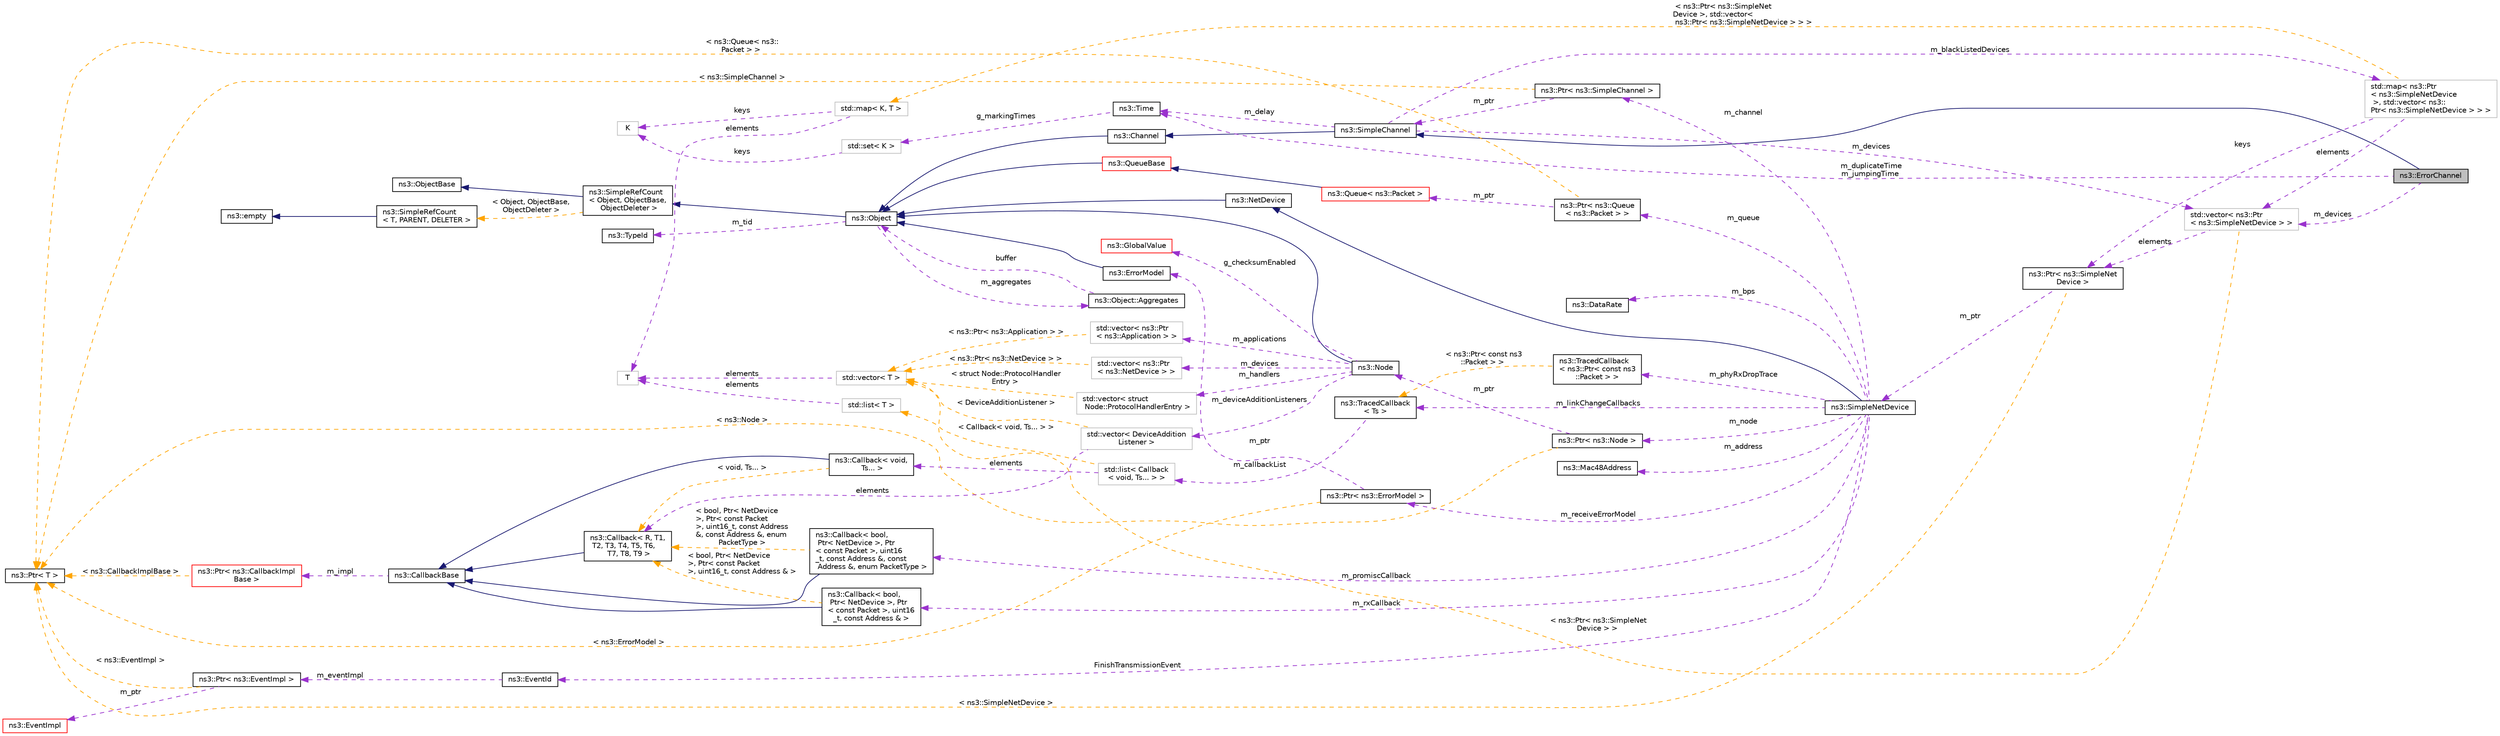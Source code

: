 digraph "ns3::ErrorChannel"
{
 // LATEX_PDF_SIZE
  edge [fontname="Helvetica",fontsize="10",labelfontname="Helvetica",labelfontsize="10"];
  node [fontname="Helvetica",fontsize="10",shape=record];
  rankdir="LR";
  Node1 [label="ns3::ErrorChannel",height=0.2,width=0.4,color="black", fillcolor="grey75", style="filled", fontcolor="black",tooltip="A Error channel, introducing deterministic delays on even/odd packets."];
  Node2 -> Node1 [dir="back",color="midnightblue",fontsize="10",style="solid",fontname="Helvetica"];
  Node2 [label="ns3::SimpleChannel",height=0.2,width=0.4,color="black", fillcolor="white", style="filled",URL="$classns3_1_1_simple_channel.html",tooltip="A simple channel, for simple things and testing."];
  Node3 -> Node2 [dir="back",color="midnightblue",fontsize="10",style="solid",fontname="Helvetica"];
  Node3 [label="ns3::Channel",height=0.2,width=0.4,color="black", fillcolor="white", style="filled",URL="$classns3_1_1_channel.html",tooltip="Abstract Channel Base Class."];
  Node4 -> Node3 [dir="back",color="midnightblue",fontsize="10",style="solid",fontname="Helvetica"];
  Node4 [label="ns3::Object",height=0.2,width=0.4,color="black", fillcolor="white", style="filled",URL="$classns3_1_1_object.html",tooltip="A base class which provides memory management and object aggregation."];
  Node5 -> Node4 [dir="back",color="midnightblue",fontsize="10",style="solid",fontname="Helvetica"];
  Node5 [label="ns3::SimpleRefCount\l\< Object, ObjectBase,\l ObjectDeleter \>",height=0.2,width=0.4,color="black", fillcolor="white", style="filled",URL="$classns3_1_1_simple_ref_count.html",tooltip=" "];
  Node6 -> Node5 [dir="back",color="midnightblue",fontsize="10",style="solid",fontname="Helvetica"];
  Node6 [label="ns3::ObjectBase",height=0.2,width=0.4,color="black", fillcolor="white", style="filled",URL="$classns3_1_1_object_base.html",tooltip="Anchor the ns-3 type and attribute system."];
  Node7 -> Node5 [dir="back",color="orange",fontsize="10",style="dashed",label=" \< Object, ObjectBase,\l ObjectDeleter \>" ,fontname="Helvetica"];
  Node7 [label="ns3::SimpleRefCount\l\< T, PARENT, DELETER \>",height=0.2,width=0.4,color="black", fillcolor="white", style="filled",URL="$classns3_1_1_simple_ref_count.html",tooltip="A template-based reference counting class."];
  Node8 -> Node7 [dir="back",color="midnightblue",fontsize="10",style="solid",fontname="Helvetica"];
  Node8 [label="ns3::empty",height=0.2,width=0.4,color="black", fillcolor="white", style="filled",URL="$classns3_1_1empty.html",tooltip="make Callback use a separate empty type"];
  Node9 -> Node4 [dir="back",color="darkorchid3",fontsize="10",style="dashed",label=" m_tid" ,fontname="Helvetica"];
  Node9 [label="ns3::TypeId",height=0.2,width=0.4,color="black", fillcolor="white", style="filled",URL="$classns3_1_1_type_id.html",tooltip="a unique identifier for an interface."];
  Node10 -> Node4 [dir="back",color="darkorchid3",fontsize="10",style="dashed",label=" m_aggregates" ,fontname="Helvetica"];
  Node10 [label="ns3::Object::Aggregates",height=0.2,width=0.4,color="black", fillcolor="white", style="filled",URL="$structns3_1_1_object_1_1_aggregates.html",tooltip="The list of Objects aggregated to this one."];
  Node4 -> Node10 [dir="back",color="darkorchid3",fontsize="10",style="dashed",label=" buffer" ,fontname="Helvetica"];
  Node11 -> Node2 [dir="back",color="darkorchid3",fontsize="10",style="dashed",label=" m_devices" ,fontname="Helvetica"];
  Node11 [label="std::vector\< ns3::Ptr\l\< ns3::SimpleNetDevice \> \>",height=0.2,width=0.4,color="grey75", fillcolor="white", style="filled",tooltip=" "];
  Node12 -> Node11 [dir="back",color="darkorchid3",fontsize="10",style="dashed",label=" elements" ,fontname="Helvetica"];
  Node12 [label="ns3::Ptr\< ns3::SimpleNet\lDevice \>",height=0.2,width=0.4,color="black", fillcolor="white", style="filled",URL="$classns3_1_1_ptr.html",tooltip=" "];
  Node13 -> Node12 [dir="back",color="darkorchid3",fontsize="10",style="dashed",label=" m_ptr" ,fontname="Helvetica"];
  Node13 [label="ns3::SimpleNetDevice",height=0.2,width=0.4,color="black", fillcolor="white", style="filled",URL="$classns3_1_1_simple_net_device.html",tooltip="This device assumes 48-bit mac addressing; there is also the possibility to add an ErrorModel if you ..."];
  Node14 -> Node13 [dir="back",color="midnightblue",fontsize="10",style="solid",fontname="Helvetica"];
  Node14 [label="ns3::NetDevice",height=0.2,width=0.4,color="black", fillcolor="white", style="filled",URL="$classns3_1_1_net_device.html",tooltip="Network layer to device interface."];
  Node4 -> Node14 [dir="back",color="midnightblue",fontsize="10",style="solid",fontname="Helvetica"];
  Node15 -> Node13 [dir="back",color="darkorchid3",fontsize="10",style="dashed",label=" m_bps" ,fontname="Helvetica"];
  Node15 [label="ns3::DataRate",height=0.2,width=0.4,color="black", fillcolor="white", style="filled",URL="$classns3_1_1_data_rate.html",tooltip="Class for representing data rates."];
  Node16 -> Node13 [dir="back",color="darkorchid3",fontsize="10",style="dashed",label=" m_phyRxDropTrace" ,fontname="Helvetica"];
  Node16 [label="ns3::TracedCallback\l\< ns3::Ptr\< const ns3\l::Packet \> \>",height=0.2,width=0.4,color="black", fillcolor="white", style="filled",URL="$classns3_1_1_traced_callback.html",tooltip=" "];
  Node17 -> Node16 [dir="back",color="orange",fontsize="10",style="dashed",label=" \< ns3::Ptr\< const ns3\l::Packet \> \>" ,fontname="Helvetica"];
  Node17 [label="ns3::TracedCallback\l\< Ts \>",height=0.2,width=0.4,color="black", fillcolor="white", style="filled",URL="$classns3_1_1_traced_callback.html",tooltip="Forward calls to a chain of Callback."];
  Node18 -> Node17 [dir="back",color="darkorchid3",fontsize="10",style="dashed",label=" m_callbackList" ,fontname="Helvetica"];
  Node18 [label="std::list\< Callback\l\< void, Ts... \> \>",height=0.2,width=0.4,color="grey75", fillcolor="white", style="filled",tooltip=" "];
  Node19 -> Node18 [dir="back",color="darkorchid3",fontsize="10",style="dashed",label=" elements" ,fontname="Helvetica"];
  Node19 [label="ns3::Callback\< void,\l Ts... \>",height=0.2,width=0.4,color="black", fillcolor="white", style="filled",URL="$classns3_1_1_callback.html",tooltip=" "];
  Node20 -> Node19 [dir="back",color="midnightblue",fontsize="10",style="solid",fontname="Helvetica"];
  Node20 [label="ns3::CallbackBase",height=0.2,width=0.4,color="black", fillcolor="white", style="filled",URL="$classns3_1_1_callback_base.html",tooltip="Base class for Callback class."];
  Node21 -> Node20 [dir="back",color="darkorchid3",fontsize="10",style="dashed",label=" m_impl" ,fontname="Helvetica"];
  Node21 [label="ns3::Ptr\< ns3::CallbackImpl\lBase \>",height=0.2,width=0.4,color="red", fillcolor="white", style="filled",URL="$classns3_1_1_ptr.html",tooltip=" "];
  Node24 -> Node21 [dir="back",color="orange",fontsize="10",style="dashed",label=" \< ns3::CallbackImplBase \>" ,fontname="Helvetica"];
  Node24 [label="ns3::Ptr\< T \>",height=0.2,width=0.4,color="black", fillcolor="white", style="filled",URL="$classns3_1_1_ptr.html",tooltip="Smart pointer class similar to boost::intrusive_ptr."];
  Node25 -> Node19 [dir="back",color="orange",fontsize="10",style="dashed",label=" \< void, Ts... \>" ,fontname="Helvetica"];
  Node25 [label="ns3::Callback\< R, T1,\l T2, T3, T4, T5, T6,\l T7, T8, T9 \>",height=0.2,width=0.4,color="black", fillcolor="white", style="filled",URL="$classns3_1_1_callback.html",tooltip="Callback template class."];
  Node20 -> Node25 [dir="back",color="midnightblue",fontsize="10",style="solid",fontname="Helvetica"];
  Node26 -> Node18 [dir="back",color="orange",fontsize="10",style="dashed",label=" \< Callback\< void, Ts... \> \>" ,fontname="Helvetica"];
  Node26 [label="std::list\< T \>",height=0.2,width=0.4,color="grey75", fillcolor="white", style="filled",tooltip=" "];
  Node27 -> Node26 [dir="back",color="darkorchid3",fontsize="10",style="dashed",label=" elements" ,fontname="Helvetica"];
  Node27 [label="T",height=0.2,width=0.4,color="grey75", fillcolor="white", style="filled",tooltip=" "];
  Node28 -> Node13 [dir="back",color="darkorchid3",fontsize="10",style="dashed",label=" m_address" ,fontname="Helvetica"];
  Node28 [label="ns3::Mac48Address",height=0.2,width=0.4,color="black", fillcolor="white", style="filled",URL="$classns3_1_1_mac48_address.html",tooltip="an EUI-48 address"];
  Node29 -> Node13 [dir="back",color="darkorchid3",fontsize="10",style="dashed",label=" m_promiscCallback" ,fontname="Helvetica"];
  Node29 [label="ns3::Callback\< bool,\l Ptr\< NetDevice \>, Ptr\l\< const Packet \>, uint16\l_t, const Address &, const\l Address &, enum PacketType \>",height=0.2,width=0.4,color="black", fillcolor="white", style="filled",URL="$classns3_1_1_callback.html",tooltip=" "];
  Node20 -> Node29 [dir="back",color="midnightblue",fontsize="10",style="solid",fontname="Helvetica"];
  Node25 -> Node29 [dir="back",color="orange",fontsize="10",style="dashed",label=" \< bool, Ptr\< NetDevice\l \>, Ptr\< const Packet\l \>, uint16_t, const Address\l &, const Address &, enum\l PacketType \>" ,fontname="Helvetica"];
  Node30 -> Node13 [dir="back",color="darkorchid3",fontsize="10",style="dashed",label=" FinishTransmissionEvent" ,fontname="Helvetica"];
  Node30 [label="ns3::EventId",height=0.2,width=0.4,color="black", fillcolor="white", style="filled",URL="$classns3_1_1_event_id.html",tooltip="An identifier for simulation events."];
  Node31 -> Node30 [dir="back",color="darkorchid3",fontsize="10",style="dashed",label=" m_eventImpl" ,fontname="Helvetica"];
  Node31 [label="ns3::Ptr\< ns3::EventImpl \>",height=0.2,width=0.4,color="black", fillcolor="white", style="filled",URL="$classns3_1_1_ptr.html",tooltip=" "];
  Node32 -> Node31 [dir="back",color="darkorchid3",fontsize="10",style="dashed",label=" m_ptr" ,fontname="Helvetica"];
  Node32 [label="ns3::EventImpl",height=0.2,width=0.4,color="red", fillcolor="white", style="filled",URL="$classns3_1_1_event_impl.html",tooltip="A simulation event."];
  Node24 -> Node31 [dir="back",color="orange",fontsize="10",style="dashed",label=" \< ns3::EventImpl \>" ,fontname="Helvetica"];
  Node34 -> Node13 [dir="back",color="darkorchid3",fontsize="10",style="dashed",label=" m_node" ,fontname="Helvetica"];
  Node34 [label="ns3::Ptr\< ns3::Node \>",height=0.2,width=0.4,color="black", fillcolor="white", style="filled",URL="$classns3_1_1_ptr.html",tooltip=" "];
  Node35 -> Node34 [dir="back",color="darkorchid3",fontsize="10",style="dashed",label=" m_ptr" ,fontname="Helvetica"];
  Node35 [label="ns3::Node",height=0.2,width=0.4,color="black", fillcolor="white", style="filled",URL="$classns3_1_1_node.html",tooltip="A network Node."];
  Node4 -> Node35 [dir="back",color="midnightblue",fontsize="10",style="solid",fontname="Helvetica"];
  Node36 -> Node35 [dir="back",color="darkorchid3",fontsize="10",style="dashed",label=" m_applications" ,fontname="Helvetica"];
  Node36 [label="std::vector\< ns3::Ptr\l\< ns3::Application \> \>",height=0.2,width=0.4,color="grey75", fillcolor="white", style="filled",tooltip=" "];
  Node42 -> Node36 [dir="back",color="orange",fontsize="10",style="dashed",label=" \< ns3::Ptr\< ns3::Application \> \>" ,fontname="Helvetica"];
  Node42 [label="std::vector\< T \>",height=0.2,width=0.4,color="grey75", fillcolor="white", style="filled",tooltip=" "];
  Node27 -> Node42 [dir="back",color="darkorchid3",fontsize="10",style="dashed",label=" elements" ,fontname="Helvetica"];
  Node43 -> Node35 [dir="back",color="darkorchid3",fontsize="10",style="dashed",label=" m_devices" ,fontname="Helvetica"];
  Node43 [label="std::vector\< ns3::Ptr\l\< ns3::NetDevice \> \>",height=0.2,width=0.4,color="grey75", fillcolor="white", style="filled",tooltip=" "];
  Node42 -> Node43 [dir="back",color="orange",fontsize="10",style="dashed",label=" \< ns3::Ptr\< ns3::NetDevice \> \>" ,fontname="Helvetica"];
  Node45 -> Node35 [dir="back",color="darkorchid3",fontsize="10",style="dashed",label=" g_checksumEnabled" ,fontname="Helvetica"];
  Node45 [label="ns3::GlobalValue",height=0.2,width=0.4,color="red", fillcolor="white", style="filled",URL="$classns3_1_1_global_value.html",tooltip="Hold a so-called 'global value'."];
  Node54 -> Node35 [dir="back",color="darkorchid3",fontsize="10",style="dashed",label=" m_handlers" ,fontname="Helvetica"];
  Node54 [label="std::vector\< struct\l Node::ProtocolHandlerEntry \>",height=0.2,width=0.4,color="grey75", fillcolor="white", style="filled",tooltip=" "];
  Node42 -> Node54 [dir="back",color="orange",fontsize="10",style="dashed",label=" \< struct Node::ProtocolHandler\lEntry \>" ,fontname="Helvetica"];
  Node57 -> Node35 [dir="back",color="darkorchid3",fontsize="10",style="dashed",label=" m_deviceAdditionListeners" ,fontname="Helvetica"];
  Node57 [label="std::vector\< DeviceAddition\lListener \>",height=0.2,width=0.4,color="grey75", fillcolor="white", style="filled",tooltip=" "];
  Node25 -> Node57 [dir="back",color="darkorchid3",fontsize="10",style="dashed",label=" elements" ,fontname="Helvetica"];
  Node42 -> Node57 [dir="back",color="orange",fontsize="10",style="dashed",label=" \< DeviceAdditionListener \>" ,fontname="Helvetica"];
  Node24 -> Node34 [dir="back",color="orange",fontsize="10",style="dashed",label=" \< ns3::Node \>" ,fontname="Helvetica"];
  Node17 -> Node13 [dir="back",color="darkorchid3",fontsize="10",style="dashed",label=" m_linkChangeCallbacks" ,fontname="Helvetica"];
  Node58 -> Node13 [dir="back",color="darkorchid3",fontsize="10",style="dashed",label=" m_rxCallback" ,fontname="Helvetica"];
  Node58 [label="ns3::Callback\< bool,\l Ptr\< NetDevice \>, Ptr\l\< const Packet \>, uint16\l_t, const Address & \>",height=0.2,width=0.4,color="black", fillcolor="white", style="filled",URL="$classns3_1_1_callback.html",tooltip=" "];
  Node20 -> Node58 [dir="back",color="midnightblue",fontsize="10",style="solid",fontname="Helvetica"];
  Node25 -> Node58 [dir="back",color="orange",fontsize="10",style="dashed",label=" \< bool, Ptr\< NetDevice\l \>, Ptr\< const Packet\l \>, uint16_t, const Address & \>" ,fontname="Helvetica"];
  Node59 -> Node13 [dir="back",color="darkorchid3",fontsize="10",style="dashed",label=" m_queue" ,fontname="Helvetica"];
  Node59 [label="ns3::Ptr\< ns3::Queue\l\< ns3::Packet \> \>",height=0.2,width=0.4,color="black", fillcolor="white", style="filled",URL="$classns3_1_1_ptr.html",tooltip=" "];
  Node60 -> Node59 [dir="back",color="darkorchid3",fontsize="10",style="dashed",label=" m_ptr" ,fontname="Helvetica"];
  Node60 [label="ns3::Queue\< ns3::Packet \>",height=0.2,width=0.4,color="red", fillcolor="white", style="filled",URL="$classns3_1_1_queue.html",tooltip=" "];
  Node61 -> Node60 [dir="back",color="midnightblue",fontsize="10",style="solid",fontname="Helvetica"];
  Node61 [label="ns3::QueueBase",height=0.2,width=0.4,color="red", fillcolor="white", style="filled",URL="$classns3_1_1_queue_base.html",tooltip="Abstract base class for packet Queues."];
  Node4 -> Node61 [dir="back",color="midnightblue",fontsize="10",style="solid",fontname="Helvetica"];
  Node24 -> Node59 [dir="back",color="orange",fontsize="10",style="dashed",label=" \< ns3::Queue\< ns3::\lPacket \> \>" ,fontname="Helvetica"];
  Node70 -> Node13 [dir="back",color="darkorchid3",fontsize="10",style="dashed",label=" m_channel" ,fontname="Helvetica"];
  Node70 [label="ns3::Ptr\< ns3::SimpleChannel \>",height=0.2,width=0.4,color="black", fillcolor="white", style="filled",URL="$classns3_1_1_ptr.html",tooltip=" "];
  Node2 -> Node70 [dir="back",color="darkorchid3",fontsize="10",style="dashed",label=" m_ptr" ,fontname="Helvetica"];
  Node24 -> Node70 [dir="back",color="orange",fontsize="10",style="dashed",label=" \< ns3::SimpleChannel \>" ,fontname="Helvetica"];
  Node71 -> Node13 [dir="back",color="darkorchid3",fontsize="10",style="dashed",label=" m_receiveErrorModel" ,fontname="Helvetica"];
  Node71 [label="ns3::Ptr\< ns3::ErrorModel \>",height=0.2,width=0.4,color="black", fillcolor="white", style="filled",URL="$classns3_1_1_ptr.html",tooltip=" "];
  Node72 -> Node71 [dir="back",color="darkorchid3",fontsize="10",style="dashed",label=" m_ptr" ,fontname="Helvetica"];
  Node72 [label="ns3::ErrorModel",height=0.2,width=0.4,color="black", fillcolor="white", style="filled",URL="$classns3_1_1_error_model.html",tooltip="General error model that can be used to corrupt packets."];
  Node4 -> Node72 [dir="back",color="midnightblue",fontsize="10",style="solid",fontname="Helvetica"];
  Node24 -> Node71 [dir="back",color="orange",fontsize="10",style="dashed",label=" \< ns3::ErrorModel \>" ,fontname="Helvetica"];
  Node24 -> Node12 [dir="back",color="orange",fontsize="10",style="dashed",label=" \< ns3::SimpleNetDevice \>" ,fontname="Helvetica"];
  Node42 -> Node11 [dir="back",color="orange",fontsize="10",style="dashed",label=" \< ns3::Ptr\< ns3::SimpleNet\lDevice \> \>" ,fontname="Helvetica"];
  Node73 -> Node2 [dir="back",color="darkorchid3",fontsize="10",style="dashed",label=" m_blackListedDevices" ,fontname="Helvetica"];
  Node73 [label="std::map\< ns3::Ptr\l\< ns3::SimpleNetDevice\l \>, std::vector\< ns3::\lPtr\< ns3::SimpleNetDevice \> \> \>",height=0.2,width=0.4,color="grey75", fillcolor="white", style="filled",tooltip=" "];
  Node12 -> Node73 [dir="back",color="darkorchid3",fontsize="10",style="dashed",label=" keys" ,fontname="Helvetica"];
  Node11 -> Node73 [dir="back",color="darkorchid3",fontsize="10",style="dashed",label=" elements" ,fontname="Helvetica"];
  Node74 -> Node73 [dir="back",color="orange",fontsize="10",style="dashed",label=" \< ns3::Ptr\< ns3::SimpleNet\lDevice \>, std::vector\<\l ns3::Ptr\< ns3::SimpleNetDevice \> \> \>" ,fontname="Helvetica"];
  Node74 [label="std::map\< K, T \>",height=0.2,width=0.4,color="grey75", fillcolor="white", style="filled",tooltip=" "];
  Node41 -> Node74 [dir="back",color="darkorchid3",fontsize="10",style="dashed",label=" keys" ,fontname="Helvetica"];
  Node41 [label="K",height=0.2,width=0.4,color="grey75", fillcolor="white", style="filled",tooltip=" "];
  Node27 -> Node74 [dir="back",color="darkorchid3",fontsize="10",style="dashed",label=" elements" ,fontname="Helvetica"];
  Node39 -> Node2 [dir="back",color="darkorchid3",fontsize="10",style="dashed",label=" m_delay" ,fontname="Helvetica"];
  Node39 [label="ns3::Time",height=0.2,width=0.4,color="black", fillcolor="white", style="filled",URL="$classns3_1_1_time.html",tooltip="Simulation virtual time values and global simulation resolution."];
  Node40 -> Node39 [dir="back",color="darkorchid3",fontsize="10",style="dashed",label=" g_markingTimes" ,fontname="Helvetica"];
  Node40 [label="std::set\< K \>",height=0.2,width=0.4,color="grey75", fillcolor="white", style="filled",tooltip=" "];
  Node41 -> Node40 [dir="back",color="darkorchid3",fontsize="10",style="dashed",label=" keys" ,fontname="Helvetica"];
  Node11 -> Node1 [dir="back",color="darkorchid3",fontsize="10",style="dashed",label=" m_devices" ,fontname="Helvetica"];
  Node39 -> Node1 [dir="back",color="darkorchid3",fontsize="10",style="dashed",label=" m_duplicateTime\nm_jumpingTime" ,fontname="Helvetica"];
}
